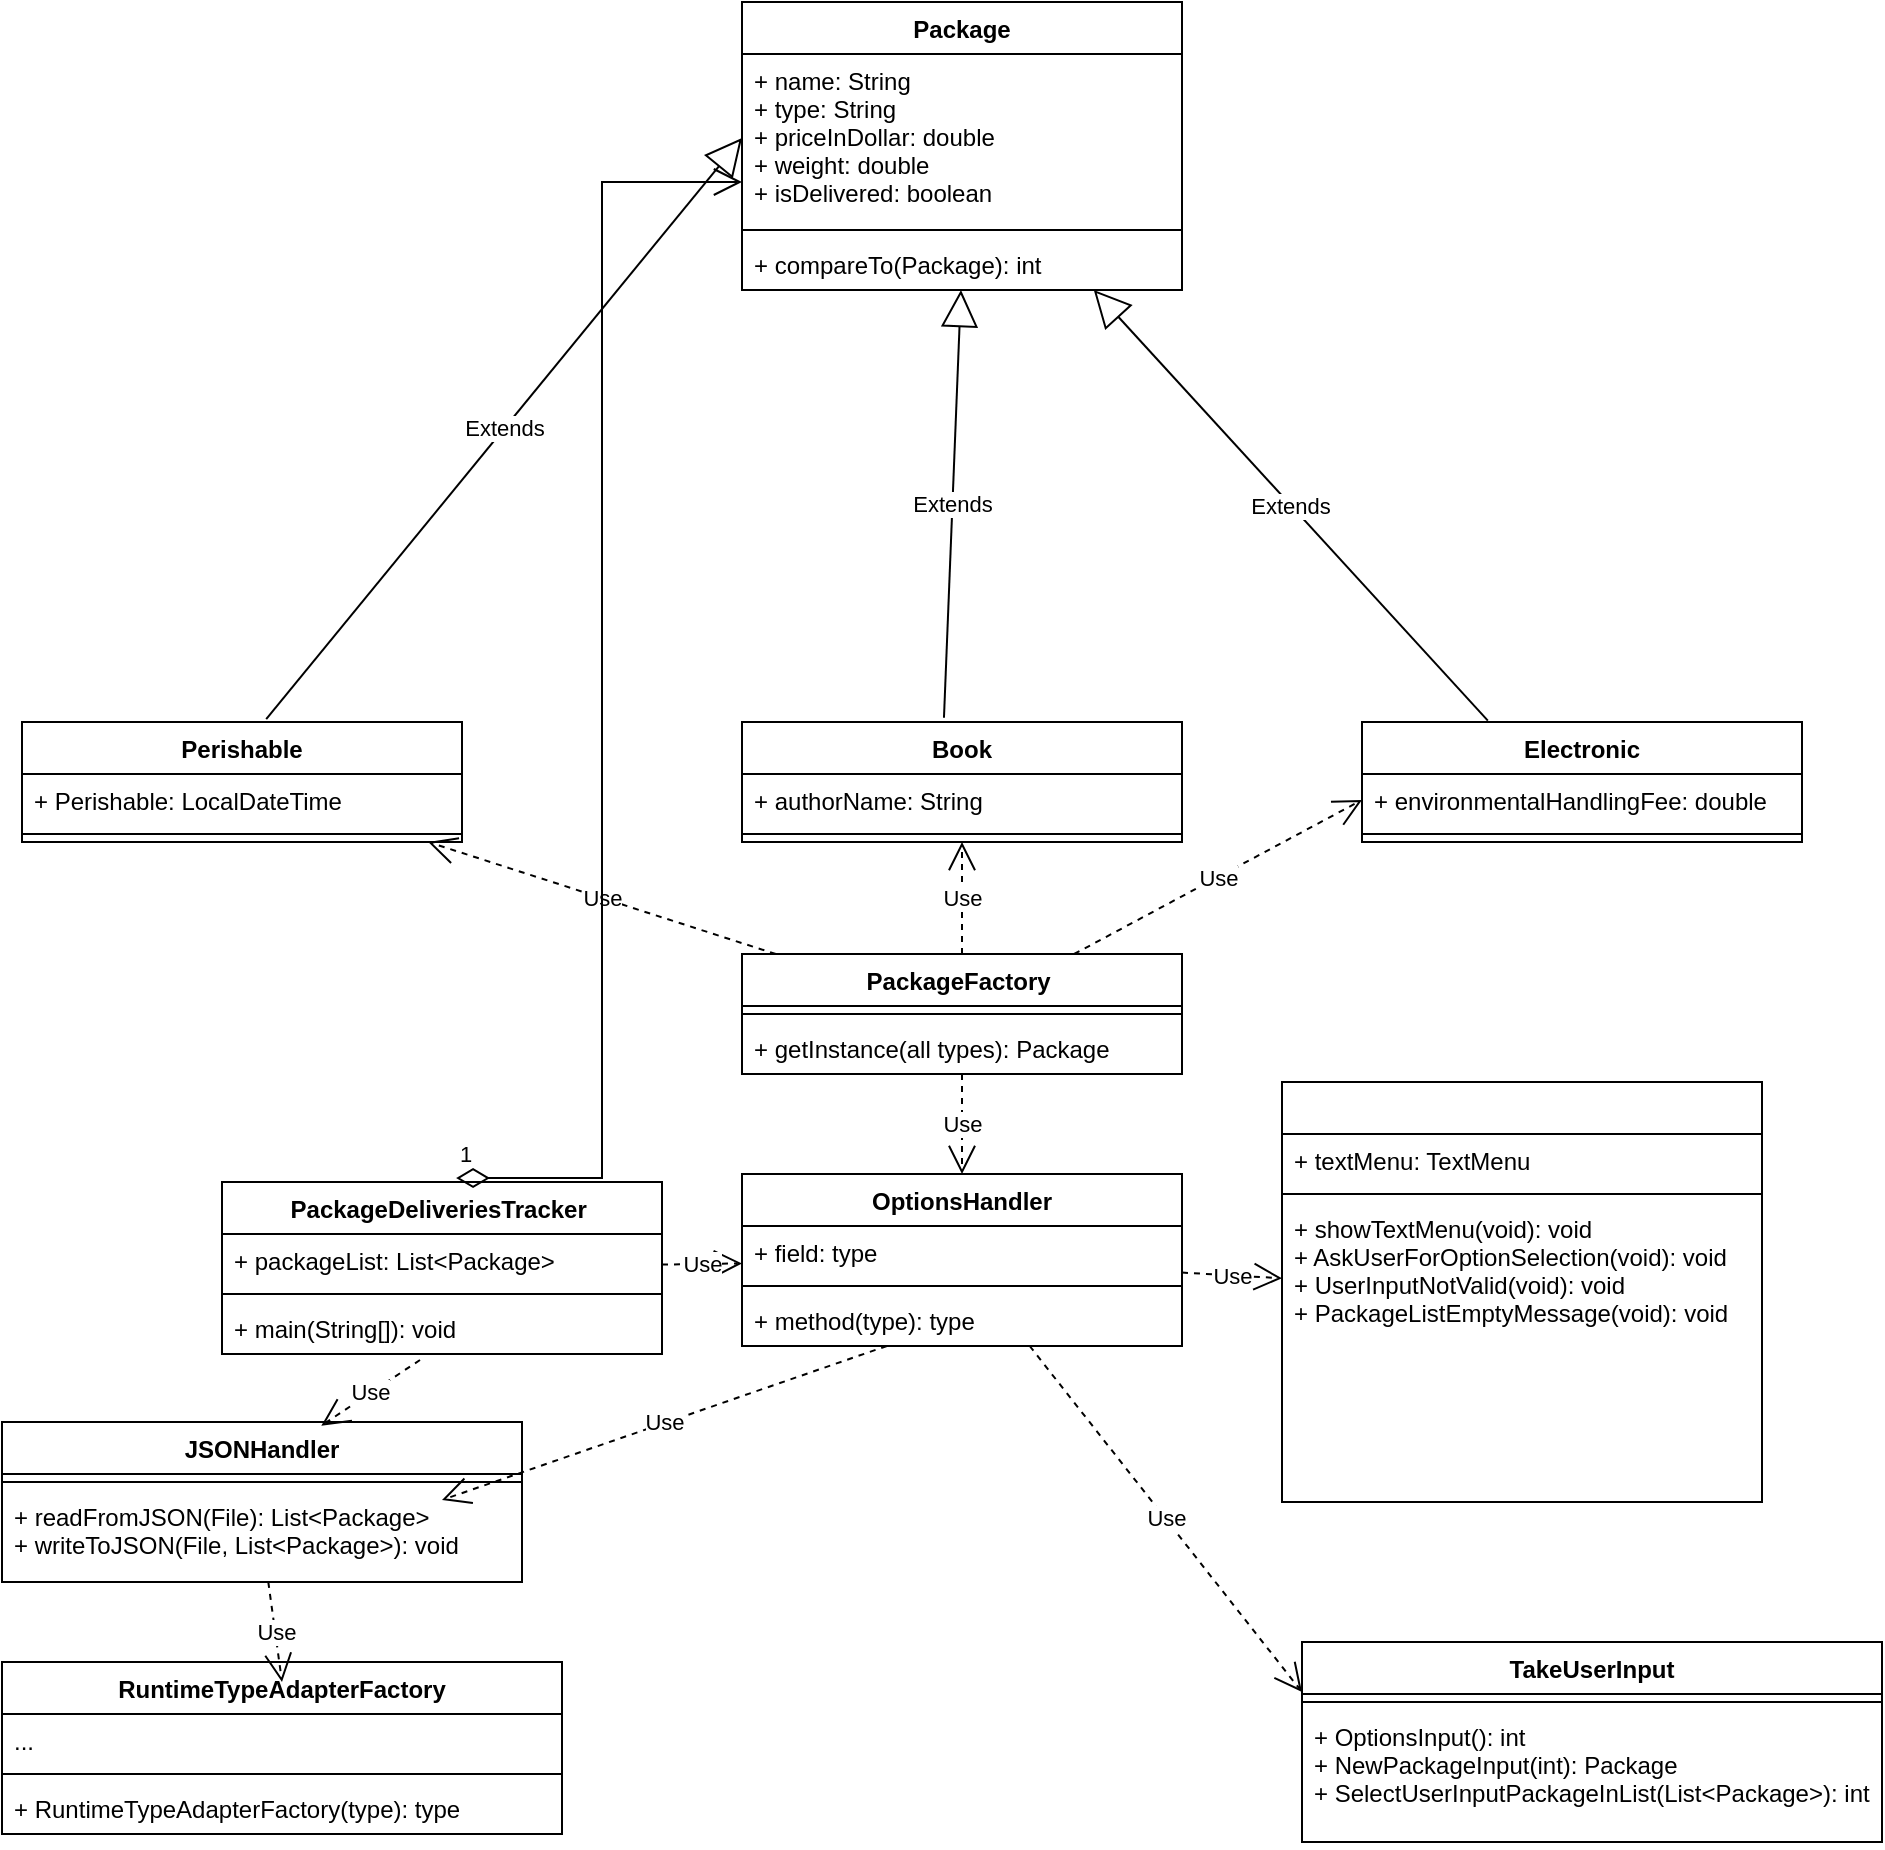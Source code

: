 <mxfile version="20.0.3" type="device"><diagram id="C5RBs43oDa-KdzZeNtuy" name="Page-1"><mxGraphModel dx="1102" dy="582" grid="1" gridSize="10" guides="1" tooltips="1" connect="1" arrows="1" fold="1" page="1" pageScale="1" pageWidth="827" pageHeight="1169" math="0" shadow="0"><root><mxCell id="WIyWlLk6GJQsqaUBKTNV-0"/><mxCell id="WIyWlLk6GJQsqaUBKTNV-1" parent="WIyWlLk6GJQsqaUBKTNV-0"/><mxCell id="IAtlxY2qvpWUpQxqKBFo-5" value="PackageFactory " style="swimlane;fontStyle=1;align=center;verticalAlign=top;childLayout=stackLayout;horizontal=1;startSize=26;horizontalStack=0;resizeParent=1;resizeParentMax=0;resizeLast=0;collapsible=1;marginBottom=0;" parent="WIyWlLk6GJQsqaUBKTNV-1" vertex="1"><mxGeometry x="400" y="476" width="220" height="60" as="geometry"/></mxCell><mxCell id="IAtlxY2qvpWUpQxqKBFo-7" value="" style="line;strokeWidth=1;fillColor=none;align=left;verticalAlign=middle;spacingTop=-1;spacingLeft=3;spacingRight=3;rotatable=0;labelPosition=right;points=[];portConstraint=eastwest;" parent="IAtlxY2qvpWUpQxqKBFo-5" vertex="1"><mxGeometry y="26" width="220" height="8" as="geometry"/></mxCell><mxCell id="IAtlxY2qvpWUpQxqKBFo-8" value="+ getInstance(all types): Package" style="text;strokeColor=none;fillColor=none;align=left;verticalAlign=top;spacingLeft=4;spacingRight=4;overflow=hidden;rotatable=0;points=[[0,0.5],[1,0.5]];portConstraint=eastwest;" parent="IAtlxY2qvpWUpQxqKBFo-5" vertex="1"><mxGeometry y="34" width="220" height="26" as="geometry"/></mxCell><mxCell id="IAtlxY2qvpWUpQxqKBFo-9" value="Package" style="swimlane;fontStyle=1;align=center;verticalAlign=top;childLayout=stackLayout;horizontal=1;startSize=26;horizontalStack=0;resizeParent=1;resizeParentMax=0;resizeLast=0;collapsible=1;marginBottom=0;" parent="WIyWlLk6GJQsqaUBKTNV-1" vertex="1"><mxGeometry x="400" width="220" height="144" as="geometry"/></mxCell><mxCell id="IAtlxY2qvpWUpQxqKBFo-10" value="+ name: String&#10;+ type: String&#10;+ priceInDollar: double&#10;+ weight: double&#10;+ isDelivered: boolean&#10;&#10;" style="text;strokeColor=none;fillColor=none;align=left;verticalAlign=top;spacingLeft=4;spacingRight=4;overflow=hidden;rotatable=0;points=[[0,0.5],[1,0.5]];portConstraint=eastwest;" parent="IAtlxY2qvpWUpQxqKBFo-9" vertex="1"><mxGeometry y="26" width="220" height="84" as="geometry"/></mxCell><mxCell id="IAtlxY2qvpWUpQxqKBFo-11" value="" style="line;strokeWidth=1;fillColor=none;align=left;verticalAlign=middle;spacingTop=-1;spacingLeft=3;spacingRight=3;rotatable=0;labelPosition=right;points=[];portConstraint=eastwest;" parent="IAtlxY2qvpWUpQxqKBFo-9" vertex="1"><mxGeometry y="110" width="220" height="8" as="geometry"/></mxCell><mxCell id="IAtlxY2qvpWUpQxqKBFo-12" value="+ compareTo(Package): int" style="text;strokeColor=none;fillColor=none;align=left;verticalAlign=top;spacingLeft=4;spacingRight=4;overflow=hidden;rotatable=0;points=[[0,0.5],[1,0.5]];portConstraint=eastwest;" parent="IAtlxY2qvpWUpQxqKBFo-9" vertex="1"><mxGeometry y="118" width="220" height="26" as="geometry"/></mxCell><mxCell id="IAtlxY2qvpWUpQxqKBFo-13" value="PackageDeliveriesTracker " style="swimlane;fontStyle=1;align=center;verticalAlign=top;childLayout=stackLayout;horizontal=1;startSize=26;horizontalStack=0;resizeParent=1;resizeParentMax=0;resizeLast=0;collapsible=1;marginBottom=0;" parent="WIyWlLk6GJQsqaUBKTNV-1" vertex="1"><mxGeometry x="140" y="590" width="220" height="86" as="geometry"/></mxCell><mxCell id="IAtlxY2qvpWUpQxqKBFo-14" value="+ packageList: List&lt;Package&gt;" style="text;strokeColor=none;fillColor=none;align=left;verticalAlign=top;spacingLeft=4;spacingRight=4;overflow=hidden;rotatable=0;points=[[0,0.5],[1,0.5]];portConstraint=eastwest;" parent="IAtlxY2qvpWUpQxqKBFo-13" vertex="1"><mxGeometry y="26" width="220" height="26" as="geometry"/></mxCell><mxCell id="IAtlxY2qvpWUpQxqKBFo-15" value="" style="line;strokeWidth=1;fillColor=none;align=left;verticalAlign=middle;spacingTop=-1;spacingLeft=3;spacingRight=3;rotatable=0;labelPosition=right;points=[];portConstraint=eastwest;" parent="IAtlxY2qvpWUpQxqKBFo-13" vertex="1"><mxGeometry y="52" width="220" height="8" as="geometry"/></mxCell><mxCell id="IAtlxY2qvpWUpQxqKBFo-16" value="+ main(String[]): void" style="text;strokeColor=none;fillColor=none;align=left;verticalAlign=top;spacingLeft=4;spacingRight=4;overflow=hidden;rotatable=0;points=[[0,0.5],[1,0.5]];portConstraint=eastwest;" parent="IAtlxY2qvpWUpQxqKBFo-13" vertex="1"><mxGeometry y="60" width="220" height="26" as="geometry"/></mxCell><mxCell id="IAtlxY2qvpWUpQxqKBFo-18" value="JSONHandler" style="swimlane;fontStyle=1;align=center;verticalAlign=top;childLayout=stackLayout;horizontal=1;startSize=26;horizontalStack=0;resizeParent=1;resizeParentMax=0;resizeLast=0;collapsible=1;marginBottom=0;" parent="WIyWlLk6GJQsqaUBKTNV-1" vertex="1"><mxGeometry x="30" y="710" width="260" height="80" as="geometry"/></mxCell><mxCell id="IAtlxY2qvpWUpQxqKBFo-20" value="" style="line;strokeWidth=1;fillColor=none;align=left;verticalAlign=middle;spacingTop=-1;spacingLeft=3;spacingRight=3;rotatable=0;labelPosition=right;points=[];portConstraint=eastwest;" parent="IAtlxY2qvpWUpQxqKBFo-18" vertex="1"><mxGeometry y="26" width="260" height="8" as="geometry"/></mxCell><mxCell id="IAtlxY2qvpWUpQxqKBFo-21" value="+ readFromJSON(File): List&lt;Package&gt;&#10;+ writeToJSON(File, List&lt;Package&gt;): void" style="text;strokeColor=none;fillColor=none;align=left;verticalAlign=top;spacingLeft=4;spacingRight=4;overflow=hidden;rotatable=0;points=[[0,0.5],[1,0.5]];portConstraint=eastwest;" parent="IAtlxY2qvpWUpQxqKBFo-18" vertex="1"><mxGeometry y="34" width="260" height="46" as="geometry"/></mxCell><mxCell id="IAtlxY2qvpWUpQxqKBFo-22" value="OptionsHandler" style="swimlane;fontStyle=1;align=center;verticalAlign=top;childLayout=stackLayout;horizontal=1;startSize=26;horizontalStack=0;resizeParent=1;resizeParentMax=0;resizeLast=0;collapsible=1;marginBottom=0;" parent="WIyWlLk6GJQsqaUBKTNV-1" vertex="1"><mxGeometry x="400" y="586" width="220" height="86" as="geometry"/></mxCell><mxCell id="IAtlxY2qvpWUpQxqKBFo-23" value="+ field: type" style="text;strokeColor=none;fillColor=none;align=left;verticalAlign=top;spacingLeft=4;spacingRight=4;overflow=hidden;rotatable=0;points=[[0,0.5],[1,0.5]];portConstraint=eastwest;" parent="IAtlxY2qvpWUpQxqKBFo-22" vertex="1"><mxGeometry y="26" width="220" height="26" as="geometry"/></mxCell><mxCell id="IAtlxY2qvpWUpQxqKBFo-24" value="" style="line;strokeWidth=1;fillColor=none;align=left;verticalAlign=middle;spacingTop=-1;spacingLeft=3;spacingRight=3;rotatable=0;labelPosition=right;points=[];portConstraint=eastwest;" parent="IAtlxY2qvpWUpQxqKBFo-22" vertex="1"><mxGeometry y="52" width="220" height="8" as="geometry"/></mxCell><mxCell id="IAtlxY2qvpWUpQxqKBFo-25" value="+ method(type): type" style="text;strokeColor=none;fillColor=none;align=left;verticalAlign=top;spacingLeft=4;spacingRight=4;overflow=hidden;rotatable=0;points=[[0,0.5],[1,0.5]];portConstraint=eastwest;" parent="IAtlxY2qvpWUpQxqKBFo-22" vertex="1"><mxGeometry y="60" width="220" height="26" as="geometry"/></mxCell><mxCell id="IAtlxY2qvpWUpQxqKBFo-26" value="" style="swimlane;fontStyle=1;align=center;verticalAlign=top;childLayout=stackLayout;horizontal=1;startSize=26;horizontalStack=0;resizeParent=1;resizeParentMax=0;resizeLast=0;collapsible=1;marginBottom=0;" parent="WIyWlLk6GJQsqaUBKTNV-1" vertex="1"><mxGeometry x="670" y="540" width="240" height="210" as="geometry"/></mxCell><mxCell id="IAtlxY2qvpWUpQxqKBFo-27" value="+ textMenu: TextMenu" style="text;strokeColor=none;fillColor=none;align=left;verticalAlign=top;spacingLeft=4;spacingRight=4;overflow=hidden;rotatable=0;points=[[0,0.5],[1,0.5]];portConstraint=eastwest;" parent="IAtlxY2qvpWUpQxqKBFo-26" vertex="1"><mxGeometry y="26" width="240" height="26" as="geometry"/></mxCell><mxCell id="IAtlxY2qvpWUpQxqKBFo-28" value="" style="line;strokeWidth=1;fillColor=none;align=left;verticalAlign=middle;spacingTop=-1;spacingLeft=3;spacingRight=3;rotatable=0;labelPosition=right;points=[];portConstraint=eastwest;" parent="IAtlxY2qvpWUpQxqKBFo-26" vertex="1"><mxGeometry y="52" width="240" height="8" as="geometry"/></mxCell><mxCell id="IAtlxY2qvpWUpQxqKBFo-29" value="+ showTextMenu(void): void&#10;+ AskUserForOptionSelection(void): void&#10;+ UserInputNotValid(void): void&#10;+ PackageListEmptyMessage(void): void&#10;" style="text;strokeColor=none;fillColor=none;align=left;verticalAlign=top;spacingLeft=4;spacingRight=4;overflow=hidden;rotatable=0;points=[[0,0.5],[1,0.5]];portConstraint=eastwest;" parent="IAtlxY2qvpWUpQxqKBFo-26" vertex="1"><mxGeometry y="60" width="240" height="150" as="geometry"/></mxCell><mxCell id="IAtlxY2qvpWUpQxqKBFo-30" value="Perishable" style="swimlane;fontStyle=1;align=center;verticalAlign=top;childLayout=stackLayout;horizontal=1;startSize=26;horizontalStack=0;resizeParent=1;resizeParentMax=0;resizeLast=0;collapsible=1;marginBottom=0;" parent="WIyWlLk6GJQsqaUBKTNV-1" vertex="1"><mxGeometry x="40" y="360" width="220" height="60" as="geometry"/></mxCell><mxCell id="IAtlxY2qvpWUpQxqKBFo-31" value="+ Perishable: LocalDateTime" style="text;strokeColor=none;fillColor=none;align=left;verticalAlign=top;spacingLeft=4;spacingRight=4;overflow=hidden;rotatable=0;points=[[0,0.5],[1,0.5]];portConstraint=eastwest;" parent="IAtlxY2qvpWUpQxqKBFo-30" vertex="1"><mxGeometry y="26" width="220" height="26" as="geometry"/></mxCell><mxCell id="IAtlxY2qvpWUpQxqKBFo-32" value="" style="line;strokeWidth=1;fillColor=none;align=left;verticalAlign=middle;spacingTop=-1;spacingLeft=3;spacingRight=3;rotatable=0;labelPosition=right;points=[];portConstraint=eastwest;" parent="IAtlxY2qvpWUpQxqKBFo-30" vertex="1"><mxGeometry y="52" width="220" height="8" as="geometry"/></mxCell><mxCell id="UbtOKvMlDncbymWbOaWS-0" value="TakeUserInput" style="swimlane;fontStyle=1;align=center;verticalAlign=top;childLayout=stackLayout;horizontal=1;startSize=26;horizontalStack=0;resizeParent=1;resizeParentMax=0;resizeLast=0;collapsible=1;marginBottom=0;" vertex="1" parent="WIyWlLk6GJQsqaUBKTNV-1"><mxGeometry x="680" y="820" width="290" height="100" as="geometry"/></mxCell><mxCell id="UbtOKvMlDncbymWbOaWS-2" value="" style="line;strokeWidth=1;fillColor=none;align=left;verticalAlign=middle;spacingTop=-1;spacingLeft=3;spacingRight=3;rotatable=0;labelPosition=right;points=[];portConstraint=eastwest;" vertex="1" parent="UbtOKvMlDncbymWbOaWS-0"><mxGeometry y="26" width="290" height="8" as="geometry"/></mxCell><mxCell id="UbtOKvMlDncbymWbOaWS-3" value="+ OptionsInput(): int&#10;+ NewPackageInput(int): Package&#10;+ SelectUserInputPackageInList(List&lt;Package&gt;): int&#10;&#10;" style="text;strokeColor=none;fillColor=none;align=left;verticalAlign=top;spacingLeft=4;spacingRight=4;overflow=hidden;rotatable=0;points=[[0,0.5],[1,0.5]];portConstraint=eastwest;" vertex="1" parent="UbtOKvMlDncbymWbOaWS-0"><mxGeometry y="34" width="290" height="66" as="geometry"/></mxCell><mxCell id="UbtOKvMlDncbymWbOaWS-4" value="Book&#10;" style="swimlane;fontStyle=1;align=center;verticalAlign=top;childLayout=stackLayout;horizontal=1;startSize=26;horizontalStack=0;resizeParent=1;resizeParentMax=0;resizeLast=0;collapsible=1;marginBottom=0;" vertex="1" parent="WIyWlLk6GJQsqaUBKTNV-1"><mxGeometry x="400" y="360" width="220" height="60" as="geometry"/></mxCell><mxCell id="UbtOKvMlDncbymWbOaWS-5" value="+ authorName: String" style="text;strokeColor=none;fillColor=none;align=left;verticalAlign=top;spacingLeft=4;spacingRight=4;overflow=hidden;rotatable=0;points=[[0,0.5],[1,0.5]];portConstraint=eastwest;" vertex="1" parent="UbtOKvMlDncbymWbOaWS-4"><mxGeometry y="26" width="220" height="26" as="geometry"/></mxCell><mxCell id="UbtOKvMlDncbymWbOaWS-6" value="" style="line;strokeWidth=1;fillColor=none;align=left;verticalAlign=middle;spacingTop=-1;spacingLeft=3;spacingRight=3;rotatable=0;labelPosition=right;points=[];portConstraint=eastwest;" vertex="1" parent="UbtOKvMlDncbymWbOaWS-4"><mxGeometry y="52" width="220" height="8" as="geometry"/></mxCell><mxCell id="UbtOKvMlDncbymWbOaWS-8" value="Electronic" style="swimlane;fontStyle=1;align=center;verticalAlign=top;childLayout=stackLayout;horizontal=1;startSize=26;horizontalStack=0;resizeParent=1;resizeParentMax=0;resizeLast=0;collapsible=1;marginBottom=0;" vertex="1" parent="WIyWlLk6GJQsqaUBKTNV-1"><mxGeometry x="710" y="360" width="220" height="60" as="geometry"/></mxCell><mxCell id="UbtOKvMlDncbymWbOaWS-9" value="+ environmentalHandlingFee: double" style="text;strokeColor=none;fillColor=none;align=left;verticalAlign=top;spacingLeft=4;spacingRight=4;overflow=hidden;rotatable=0;points=[[0,0.5],[1,0.5]];portConstraint=eastwest;" vertex="1" parent="UbtOKvMlDncbymWbOaWS-8"><mxGeometry y="26" width="220" height="26" as="geometry"/></mxCell><mxCell id="UbtOKvMlDncbymWbOaWS-10" value="" style="line;strokeWidth=1;fillColor=none;align=left;verticalAlign=middle;spacingTop=-1;spacingLeft=3;spacingRight=3;rotatable=0;labelPosition=right;points=[];portConstraint=eastwest;" vertex="1" parent="UbtOKvMlDncbymWbOaWS-8"><mxGeometry y="52" width="220" height="8" as="geometry"/></mxCell><mxCell id="UbtOKvMlDncbymWbOaWS-13" value="RuntimeTypeAdapterFactory" style="swimlane;fontStyle=1;align=center;verticalAlign=top;childLayout=stackLayout;horizontal=1;startSize=26;horizontalStack=0;resizeParent=1;resizeParentMax=0;resizeLast=0;collapsible=1;marginBottom=0;" vertex="1" parent="WIyWlLk6GJQsqaUBKTNV-1"><mxGeometry x="30" y="830" width="280" height="86" as="geometry"/></mxCell><mxCell id="UbtOKvMlDncbymWbOaWS-14" value="..." style="text;strokeColor=none;fillColor=none;align=left;verticalAlign=top;spacingLeft=4;spacingRight=4;overflow=hidden;rotatable=0;points=[[0,0.5],[1,0.5]];portConstraint=eastwest;" vertex="1" parent="UbtOKvMlDncbymWbOaWS-13"><mxGeometry y="26" width="280" height="26" as="geometry"/></mxCell><mxCell id="UbtOKvMlDncbymWbOaWS-15" value="" style="line;strokeWidth=1;fillColor=none;align=left;verticalAlign=middle;spacingTop=-1;spacingLeft=3;spacingRight=3;rotatable=0;labelPosition=right;points=[];portConstraint=eastwest;" vertex="1" parent="UbtOKvMlDncbymWbOaWS-13"><mxGeometry y="52" width="280" height="8" as="geometry"/></mxCell><mxCell id="UbtOKvMlDncbymWbOaWS-16" value="+ RuntimeTypeAdapterFactory(type): type" style="text;strokeColor=none;fillColor=none;align=left;verticalAlign=top;spacingLeft=4;spacingRight=4;overflow=hidden;rotatable=0;points=[[0,0.5],[1,0.5]];portConstraint=eastwest;" vertex="1" parent="UbtOKvMlDncbymWbOaWS-13"><mxGeometry y="60" width="280" height="26" as="geometry"/></mxCell><mxCell id="UbtOKvMlDncbymWbOaWS-20" value="Extends" style="endArrow=block;endSize=16;endFill=0;html=1;rounded=0;exitX=0.555;exitY=-0.023;exitDx=0;exitDy=0;exitPerimeter=0;entryX=0;entryY=0.5;entryDx=0;entryDy=0;" edge="1" parent="WIyWlLk6GJQsqaUBKTNV-1" source="IAtlxY2qvpWUpQxqKBFo-30" target="IAtlxY2qvpWUpQxqKBFo-10"><mxGeometry width="160" relative="1" as="geometry"><mxPoint x="180" y="50" as="sourcePoint"/><mxPoint x="340" y="50" as="targetPoint"/></mxGeometry></mxCell><mxCell id="UbtOKvMlDncbymWbOaWS-21" value="Extends" style="endArrow=block;endSize=16;endFill=0;html=1;rounded=0;exitX=0.286;exitY=-0.012;exitDx=0;exitDy=0;exitPerimeter=0;" edge="1" parent="WIyWlLk6GJQsqaUBKTNV-1" source="UbtOKvMlDncbymWbOaWS-8" target="IAtlxY2qvpWUpQxqKBFo-9"><mxGeometry width="160" relative="1" as="geometry"><mxPoint x="172.1" y="128.022" as="sourcePoint"/><mxPoint x="410" y="49" as="targetPoint"/></mxGeometry></mxCell><mxCell id="UbtOKvMlDncbymWbOaWS-22" value="Extends" style="endArrow=block;endSize=16;endFill=0;html=1;rounded=0;exitX=0.459;exitY=-0.035;exitDx=0;exitDy=0;exitPerimeter=0;" edge="1" parent="WIyWlLk6GJQsqaUBKTNV-1" source="UbtOKvMlDncbymWbOaWS-4" target="IAtlxY2qvpWUpQxqKBFo-12"><mxGeometry width="160" relative="1" as="geometry"><mxPoint x="500" y="110" as="sourcePoint"/><mxPoint x="487.9" y="59" as="targetPoint"/></mxGeometry></mxCell><mxCell id="UbtOKvMlDncbymWbOaWS-23" value="Use" style="endArrow=open;endSize=12;dashed=1;html=1;rounded=0;" edge="1" parent="WIyWlLk6GJQsqaUBKTNV-1" source="IAtlxY2qvpWUpQxqKBFo-5" target="IAtlxY2qvpWUpQxqKBFo-30"><mxGeometry width="160" relative="1" as="geometry"><mxPoint x="170" y="260" as="sourcePoint"/><mxPoint x="330" y="260" as="targetPoint"/></mxGeometry></mxCell><mxCell id="UbtOKvMlDncbymWbOaWS-26" value="Use" style="endArrow=open;endSize=12;dashed=1;html=1;rounded=0;" edge="1" parent="WIyWlLk6GJQsqaUBKTNV-1" source="IAtlxY2qvpWUpQxqKBFo-5" target="UbtOKvMlDncbymWbOaWS-4"><mxGeometry width="160" relative="1" as="geometry"><mxPoint x="220" y="290" as="sourcePoint"/><mxPoint x="380" y="290" as="targetPoint"/></mxGeometry></mxCell><mxCell id="UbtOKvMlDncbymWbOaWS-27" value="Use" style="endArrow=open;endSize=12;dashed=1;html=1;rounded=0;entryX=0;entryY=0.5;entryDx=0;entryDy=0;" edge="1" parent="WIyWlLk6GJQsqaUBKTNV-1" source="IAtlxY2qvpWUpQxqKBFo-5" target="UbtOKvMlDncbymWbOaWS-9"><mxGeometry width="160" relative="1" as="geometry"><mxPoint x="230" y="300" as="sourcePoint"/><mxPoint x="390" y="300" as="targetPoint"/></mxGeometry></mxCell><mxCell id="UbtOKvMlDncbymWbOaWS-28" value="Use" style="endArrow=open;endSize=12;dashed=1;html=1;rounded=0;" edge="1" parent="WIyWlLk6GJQsqaUBKTNV-1" source="IAtlxY2qvpWUpQxqKBFo-22" target="IAtlxY2qvpWUpQxqKBFo-26"><mxGeometry width="160" relative="1" as="geometry"><mxPoint x="240" y="310" as="sourcePoint"/><mxPoint x="400" y="310" as="targetPoint"/></mxGeometry></mxCell><mxCell id="UbtOKvMlDncbymWbOaWS-29" value="Use" style="endArrow=open;endSize=12;dashed=1;html=1;rounded=0;entryX=0;entryY=0.25;entryDx=0;entryDy=0;" edge="1" parent="WIyWlLk6GJQsqaUBKTNV-1" source="IAtlxY2qvpWUpQxqKBFo-22" target="UbtOKvMlDncbymWbOaWS-0"><mxGeometry width="160" relative="1" as="geometry"><mxPoint x="250" y="320" as="sourcePoint"/><mxPoint x="410" y="320" as="targetPoint"/></mxGeometry></mxCell><mxCell id="UbtOKvMlDncbymWbOaWS-30" value="Use" style="endArrow=open;endSize=12;dashed=1;html=1;rounded=0;" edge="1" parent="WIyWlLk6GJQsqaUBKTNV-1" source="IAtlxY2qvpWUpQxqKBFo-13" target="IAtlxY2qvpWUpQxqKBFo-22"><mxGeometry width="160" relative="1" as="geometry"><mxPoint x="260" y="330" as="sourcePoint"/><mxPoint x="420" y="330" as="targetPoint"/></mxGeometry></mxCell><mxCell id="UbtOKvMlDncbymWbOaWS-31" value="Use" style="endArrow=open;endSize=12;dashed=1;html=1;rounded=0;" edge="1" parent="WIyWlLk6GJQsqaUBKTNV-1" source="IAtlxY2qvpWUpQxqKBFo-5" target="IAtlxY2qvpWUpQxqKBFo-22"><mxGeometry width="160" relative="1" as="geometry"><mxPoint x="270" y="340" as="sourcePoint"/><mxPoint x="430" y="340" as="targetPoint"/></mxGeometry></mxCell><mxCell id="UbtOKvMlDncbymWbOaWS-32" value="1" style="endArrow=open;html=1;endSize=12;startArrow=diamondThin;startSize=14;startFill=0;edgeStyle=orthogonalEdgeStyle;align=left;verticalAlign=bottom;rounded=0;exitX=0.532;exitY=-0.023;exitDx=0;exitDy=0;exitPerimeter=0;" edge="1" parent="WIyWlLk6GJQsqaUBKTNV-1" source="IAtlxY2qvpWUpQxqKBFo-13" target="IAtlxY2qvpWUpQxqKBFo-9"><mxGeometry x="-1" y="3" relative="1" as="geometry"><mxPoint x="330" y="250" as="sourcePoint"/><mxPoint x="490" y="250" as="targetPoint"/><Array as="points"><mxPoint x="330" y="588"/><mxPoint x="330" y="90"/></Array></mxGeometry></mxCell><mxCell id="UbtOKvMlDncbymWbOaWS-33" value="Use" style="endArrow=open;endSize=12;dashed=1;html=1;rounded=0;entryX=0.5;entryY=0.116;entryDx=0;entryDy=0;entryPerimeter=0;" edge="1" parent="WIyWlLk6GJQsqaUBKTNV-1" source="IAtlxY2qvpWUpQxqKBFo-21" target="UbtOKvMlDncbymWbOaWS-13"><mxGeometry width="160" relative="1" as="geometry"><mxPoint x="280" y="350" as="sourcePoint"/><mxPoint x="440" y="350" as="targetPoint"/></mxGeometry></mxCell><mxCell id="UbtOKvMlDncbymWbOaWS-34" value="Use" style="endArrow=open;endSize=12;dashed=1;html=1;rounded=0;entryX=0.614;entryY=0.023;entryDx=0;entryDy=0;entryPerimeter=0;exitX=0.45;exitY=1.115;exitDx=0;exitDy=0;exitPerimeter=0;" edge="1" parent="WIyWlLk6GJQsqaUBKTNV-1" source="IAtlxY2qvpWUpQxqKBFo-16" target="IAtlxY2qvpWUpQxqKBFo-18"><mxGeometry width="160" relative="1" as="geometry"><mxPoint x="290" y="360" as="sourcePoint"/><mxPoint x="450" y="360" as="targetPoint"/></mxGeometry></mxCell><mxCell id="UbtOKvMlDncbymWbOaWS-35" value="Use" style="endArrow=open;endSize=12;dashed=1;html=1;rounded=0;entryX=1;entryY=0.5;entryDx=0;entryDy=0;" edge="1" parent="WIyWlLk6GJQsqaUBKTNV-1" source="IAtlxY2qvpWUpQxqKBFo-25"><mxGeometry width="160" relative="1" as="geometry"><mxPoint x="300" y="370" as="sourcePoint"/><mxPoint x="250" y="749" as="targetPoint"/></mxGeometry></mxCell></root></mxGraphModel></diagram></mxfile>